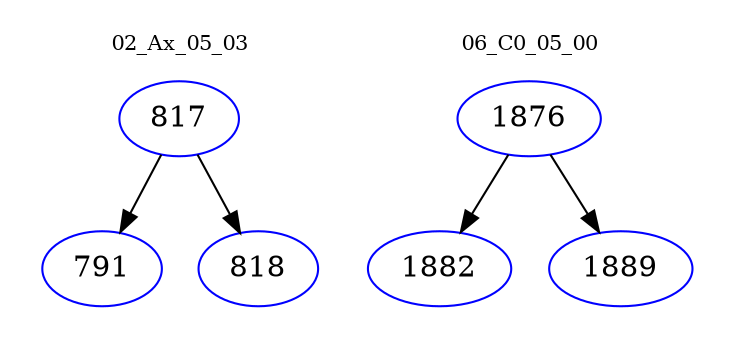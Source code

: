 digraph{
subgraph cluster_0 {
color = white
label = "02_Ax_05_03";
fontsize=10;
T0_817 [label="817", color="blue"]
T0_817 -> T0_791 [color="black"]
T0_791 [label="791", color="blue"]
T0_817 -> T0_818 [color="black"]
T0_818 [label="818", color="blue"]
}
subgraph cluster_1 {
color = white
label = "06_C0_05_00";
fontsize=10;
T1_1876 [label="1876", color="blue"]
T1_1876 -> T1_1882 [color="black"]
T1_1882 [label="1882", color="blue"]
T1_1876 -> T1_1889 [color="black"]
T1_1889 [label="1889", color="blue"]
}
}
